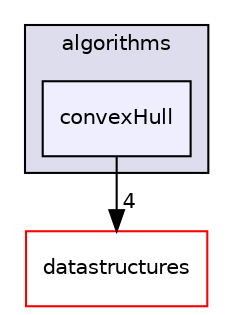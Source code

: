 digraph "/Users/travis/build/hypro/hypro/src/hypro/algorithms/convexHull" {
  compound=true
  node [ fontsize="10", fontname="Helvetica"];
  edge [ labelfontsize="10", labelfontname="Helvetica"];
  subgraph clusterdir_55730fee9a0c1f12da77eb14a8325c4c {
    graph [ bgcolor="#ddddee", pencolor="black", label="algorithms" fontname="Helvetica", fontsize="10", URL="dir_55730fee9a0c1f12da77eb14a8325c4c.html"]
  dir_3595f83f5be0d6a3539bc1ea5a059474 [shape=box, label="convexHull", style="filled", fillcolor="#eeeeff", pencolor="black", URL="dir_3595f83f5be0d6a3539bc1ea5a059474.html"];
  }
  dir_bce2075adec303dcb2f0c4fbfcbc8493 [shape=box label="datastructures" fillcolor="white" style="filled" color="red" URL="dir_bce2075adec303dcb2f0c4fbfcbc8493.html"];
  dir_3595f83f5be0d6a3539bc1ea5a059474->dir_bce2075adec303dcb2f0c4fbfcbc8493 [headlabel="4", labeldistance=1.5 headhref="dir_000004_000010.html"];
}
